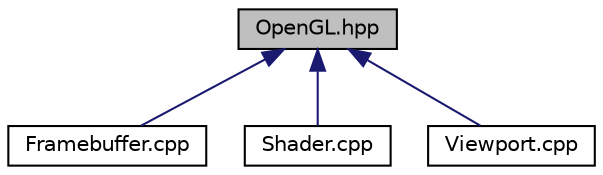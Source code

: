 digraph "OpenGL.hpp"
{
  edge [fontname="Helvetica",fontsize="10",labelfontname="Helvetica",labelfontsize="10"];
  node [fontname="Helvetica",fontsize="10",shape=record];
  Node5 [label="OpenGL.hpp",height=0.2,width=0.4,color="black", fillcolor="grey75", style="filled", fontcolor="black"];
  Node5 -> Node6 [dir="back",color="midnightblue",fontsize="10",style="solid"];
  Node6 [label="Framebuffer.cpp",height=0.2,width=0.4,color="black", fillcolor="white", style="filled",URL="$_framebuffer_8cpp.html"];
  Node5 -> Node7 [dir="back",color="midnightblue",fontsize="10",style="solid"];
  Node7 [label="Shader.cpp",height=0.2,width=0.4,color="black", fillcolor="white", style="filled",URL="$_shader_8cpp.html"];
  Node5 -> Node8 [dir="back",color="midnightblue",fontsize="10",style="solid"];
  Node8 [label="Viewport.cpp",height=0.2,width=0.4,color="black", fillcolor="white", style="filled",URL="$_viewport_8cpp.html"];
}
